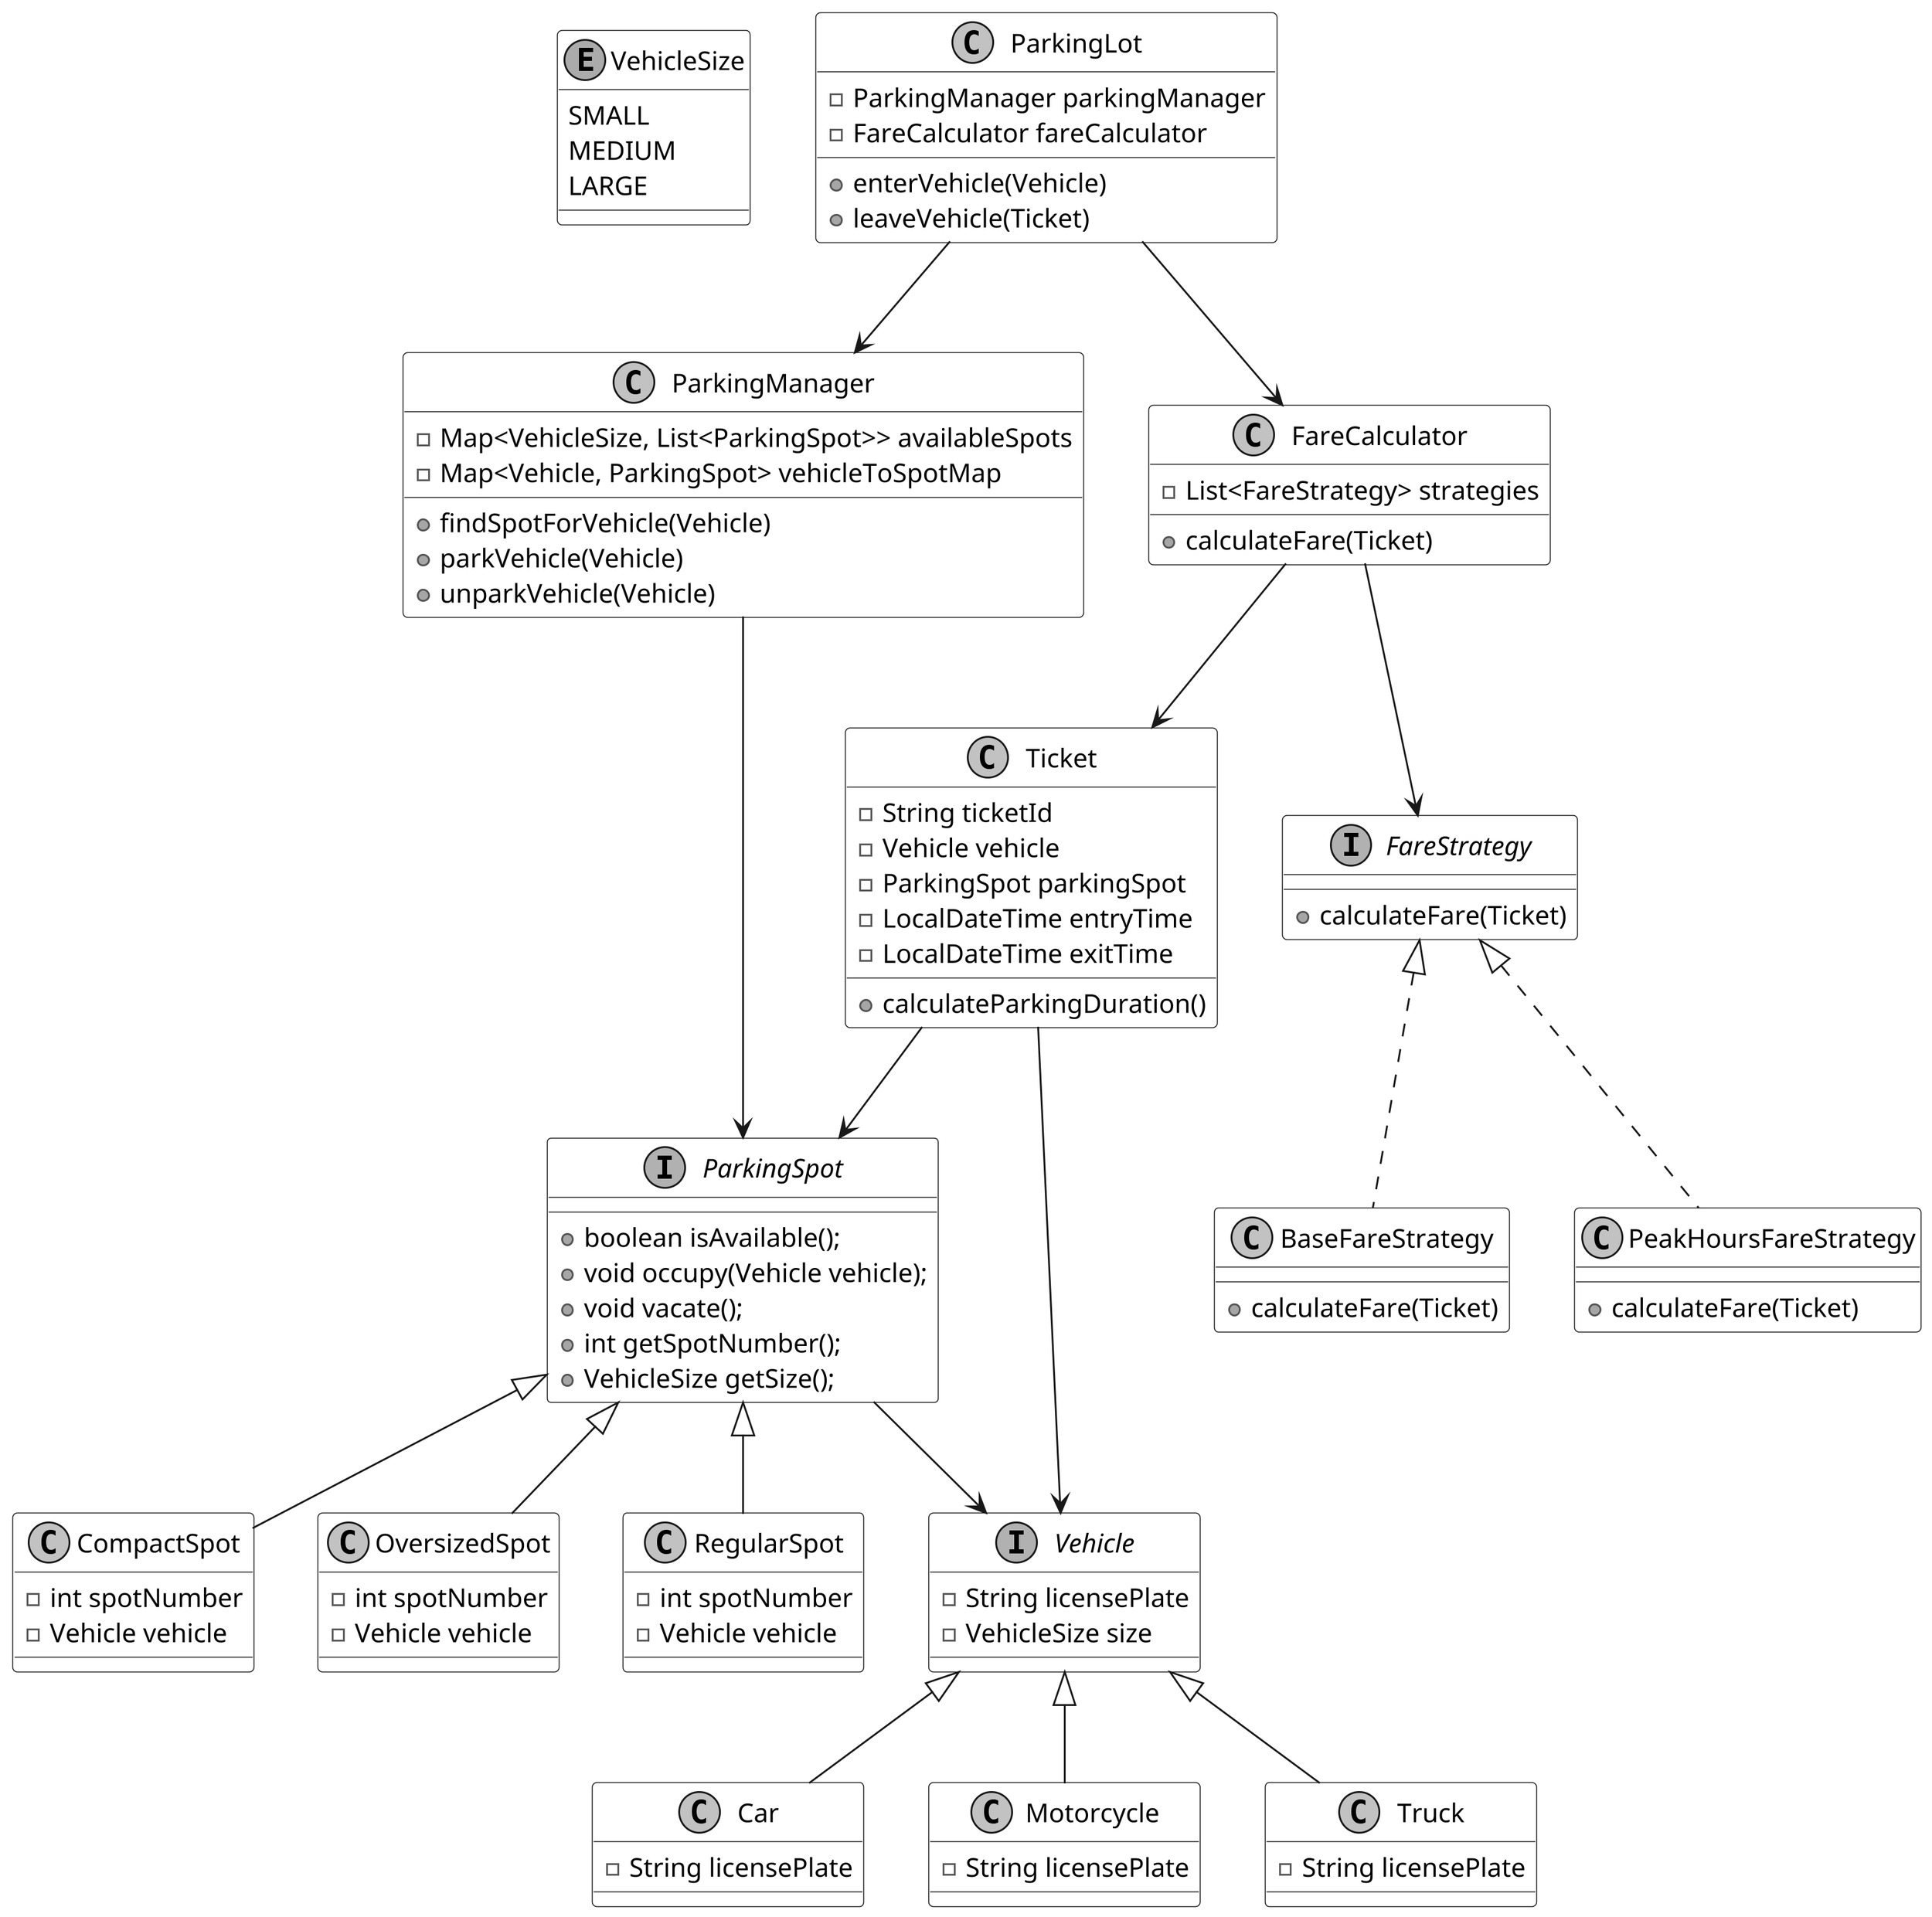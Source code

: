 @startuml
skinparam monochrome true
skinparam backgroundColor #FFFFFF
skinparam classBackgroundColor #FFFFFF
skinparam dpi 300

scale 1

enum VehicleSize {
    SMALL
    MEDIUM
    LARGE
}

interface Vehicle {
    -String licensePlate
    -VehicleSize size
}

class Car {
    - String licensePlate
}

class Motorcycle {
    - String licensePlate
}

class Truck {
    - String licensePlate

}

Vehicle <|-- Car
Vehicle <|-- Motorcycle
Vehicle <|-- Truck

interface ParkingSpot {
+ boolean isAvailable();
+ void occupy(Vehicle vehicle);
+ void vacate();
+ int getSpotNumber();
+ VehicleSize getSize();

}

class RegularSpot {
         - int spotNumber
        - Vehicle vehicle

}

class CompactSpot {
        - int spotNumber
        - Vehicle vehicle
}

class OversizedSpot {
        - int spotNumber
        - Vehicle vehicle
}

class ParkingManager {
    -Map<VehicleSize, List<ParkingSpot>> availableSpots
    -Map<Vehicle, ParkingSpot> vehicleToSpotMap
    +findSpotForVehicle(Vehicle)
    +parkVehicle(Vehicle)
    +unparkVehicle(Vehicle)
}

ParkingSpot <|-- RegularSpot
ParkingSpot <|-- CompactSpot
ParkingSpot <|-- OversizedSpot

interface FareStrategy {
    +calculateFare(Ticket)
}

class BaseFareStrategy {
    +calculateFare(Ticket)
}

class PeakHoursFareStrategy {
    +calculateFare(Ticket)
}

class FareCalculator {
    -List<FareStrategy> strategies
    +calculateFare(Ticket)
}

class Ticket {
    -String ticketId
    -Vehicle vehicle
    -ParkingSpot parkingSpot
    -LocalDateTime entryTime
    -LocalDateTime exitTime
    +calculateParkingDuration()
}

FareStrategy <|.. BaseFareStrategy
FareStrategy <|.. PeakHoursFareStrategy

class ParkingLot {
    -ParkingManager parkingManager
    -FareCalculator fareCalculator
    +enterVehicle(Vehicle)
    +leaveVehicle(Ticket)
}

ParkingLot --> ParkingManager
ParkingLot --> FareCalculator
ParkingManager --> ParkingSpot
ParkingSpot --> Vehicle
FareCalculator --> FareStrategy
FareCalculator --> Ticket
Ticket --> Vehicle
Ticket --> ParkingSpot

@enduml
